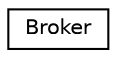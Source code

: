 digraph "Graphical Class Hierarchy"
{
  edge [fontname="Helvetica",fontsize="10",labelfontname="Helvetica",labelfontsize="10"];
  node [fontname="Helvetica",fontsize="10",shape=record];
  rankdir="LR";
  Node0 [label="Broker",height=0.2,width=0.4,color="black", fillcolor="white", style="filled",URL="$classBroker.html"];
}
